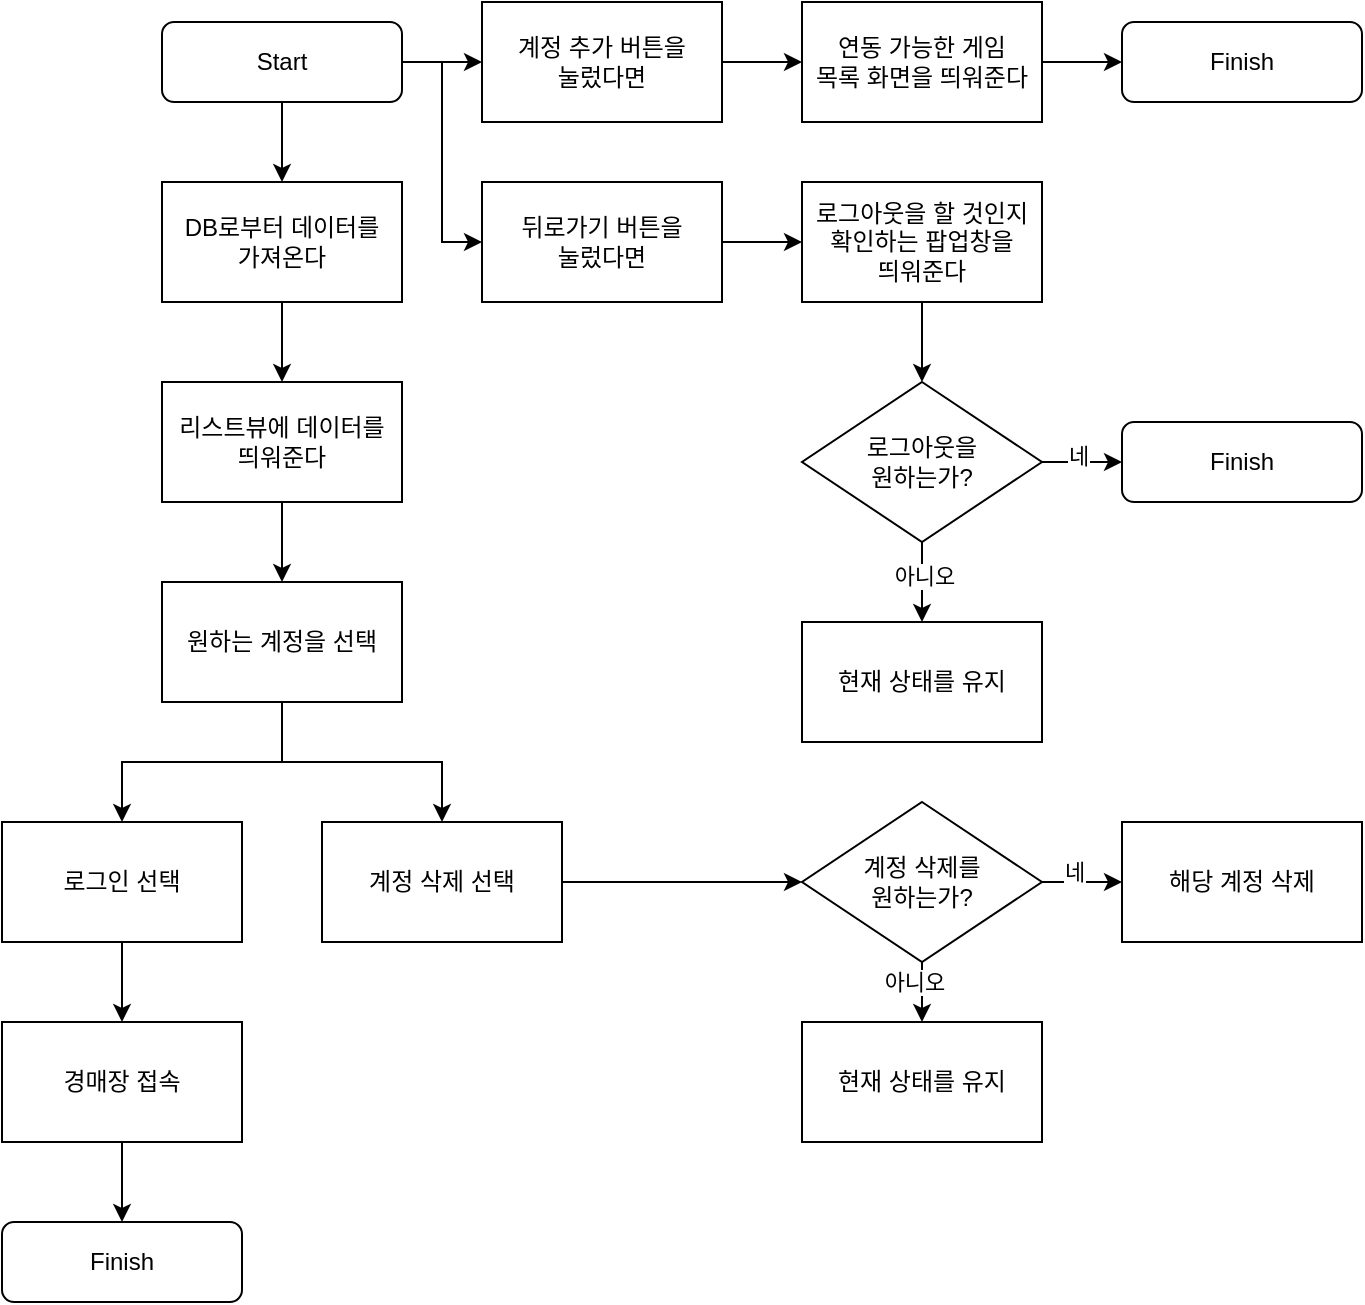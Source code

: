 <mxfile version="15.9.6" type="device"><diagram id="C5RBs43oDa-KdzZeNtuy" name="Page-1"><mxGraphModel dx="1013" dy="553" grid="1" gridSize="10" guides="1" tooltips="1" connect="1" arrows="1" fold="1" page="1" pageScale="1" pageWidth="827" pageHeight="1169" math="0" shadow="0"><root><mxCell id="WIyWlLk6GJQsqaUBKTNV-0"/><mxCell id="WIyWlLk6GJQsqaUBKTNV-1" parent="WIyWlLk6GJQsqaUBKTNV-0"/><mxCell id="8rNGY5NavF-lt8fSnP9C-3" value="" style="edgeStyle=orthogonalEdgeStyle;rounded=0;orthogonalLoop=1;jettySize=auto;html=1;" edge="1" parent="WIyWlLk6GJQsqaUBKTNV-1" source="WIyWlLk6GJQsqaUBKTNV-3" target="8rNGY5NavF-lt8fSnP9C-2"><mxGeometry relative="1" as="geometry"/></mxCell><mxCell id="8rNGY5NavF-lt8fSnP9C-60" style="edgeStyle=orthogonalEdgeStyle;rounded=0;orthogonalLoop=1;jettySize=auto;html=1;entryX=0;entryY=0.5;entryDx=0;entryDy=0;" edge="1" parent="WIyWlLk6GJQsqaUBKTNV-1" source="WIyWlLk6GJQsqaUBKTNV-3" target="8rNGY5NavF-lt8fSnP9C-59"><mxGeometry relative="1" as="geometry"/></mxCell><mxCell id="8rNGY5NavF-lt8fSnP9C-71" style="edgeStyle=orthogonalEdgeStyle;rounded=0;orthogonalLoop=1;jettySize=auto;html=1;entryX=0;entryY=0.5;entryDx=0;entryDy=0;" edge="1" parent="WIyWlLk6GJQsqaUBKTNV-1" source="WIyWlLk6GJQsqaUBKTNV-3" target="8rNGY5NavF-lt8fSnP9C-67"><mxGeometry relative="1" as="geometry"/></mxCell><mxCell id="WIyWlLk6GJQsqaUBKTNV-3" value="Start" style="rounded=1;whiteSpace=wrap;html=1;fontSize=12;glass=0;strokeWidth=1;shadow=0;" parent="WIyWlLk6GJQsqaUBKTNV-1" vertex="1"><mxGeometry x="160" y="80" width="120" height="40" as="geometry"/></mxCell><mxCell id="8rNGY5NavF-lt8fSnP9C-19" value="" style="edgeStyle=orthogonalEdgeStyle;rounded=0;orthogonalLoop=1;jettySize=auto;html=1;" edge="1" parent="WIyWlLk6GJQsqaUBKTNV-1" source="8rNGY5NavF-lt8fSnP9C-2" target="8rNGY5NavF-lt8fSnP9C-18"><mxGeometry relative="1" as="geometry"/></mxCell><mxCell id="8rNGY5NavF-lt8fSnP9C-2" value="DB로부터 데이터를&lt;br&gt;가져온다" style="rounded=0;whiteSpace=wrap;html=1;" vertex="1" parent="WIyWlLk6GJQsqaUBKTNV-1"><mxGeometry x="160" y="160" width="120" height="60" as="geometry"/></mxCell><mxCell id="8rNGY5NavF-lt8fSnP9C-86" value="" style="edgeStyle=orthogonalEdgeStyle;rounded=0;orthogonalLoop=1;jettySize=auto;html=1;" edge="1" parent="WIyWlLk6GJQsqaUBKTNV-1" source="8rNGY5NavF-lt8fSnP9C-18" target="8rNGY5NavF-lt8fSnP9C-85"><mxGeometry relative="1" as="geometry"/></mxCell><mxCell id="8rNGY5NavF-lt8fSnP9C-18" value="리스트뷰에 데이터를&lt;br&gt;띄워준다" style="whiteSpace=wrap;html=1;rounded=0;" vertex="1" parent="WIyWlLk6GJQsqaUBKTNV-1"><mxGeometry x="160" y="260" width="120" height="60" as="geometry"/></mxCell><mxCell id="8rNGY5NavF-lt8fSnP9C-62" value="" style="edgeStyle=orthogonalEdgeStyle;rounded=0;orthogonalLoop=1;jettySize=auto;html=1;" edge="1" parent="WIyWlLk6GJQsqaUBKTNV-1" source="8rNGY5NavF-lt8fSnP9C-59" target="8rNGY5NavF-lt8fSnP9C-61"><mxGeometry relative="1" as="geometry"/></mxCell><mxCell id="8rNGY5NavF-lt8fSnP9C-59" value="계정 추가 버튼을&lt;br&gt;눌렀다면" style="rounded=0;whiteSpace=wrap;html=1;" vertex="1" parent="WIyWlLk6GJQsqaUBKTNV-1"><mxGeometry x="320" y="70" width="120" height="60" as="geometry"/></mxCell><mxCell id="8rNGY5NavF-lt8fSnP9C-65" style="edgeStyle=orthogonalEdgeStyle;rounded=0;orthogonalLoop=1;jettySize=auto;html=1;" edge="1" parent="WIyWlLk6GJQsqaUBKTNV-1" source="8rNGY5NavF-lt8fSnP9C-61" target="8rNGY5NavF-lt8fSnP9C-63"><mxGeometry relative="1" as="geometry"/></mxCell><mxCell id="8rNGY5NavF-lt8fSnP9C-61" value="연동 가능한 게임&lt;br&gt;목록 화면을 띄워준다" style="whiteSpace=wrap;html=1;rounded=0;" vertex="1" parent="WIyWlLk6GJQsqaUBKTNV-1"><mxGeometry x="480" y="70" width="120" height="60" as="geometry"/></mxCell><mxCell id="8rNGY5NavF-lt8fSnP9C-63" value="Finish" style="rounded=1;whiteSpace=wrap;html=1;fontSize=12;glass=0;strokeWidth=1;shadow=0;" vertex="1" parent="WIyWlLk6GJQsqaUBKTNV-1"><mxGeometry x="640" y="80" width="120" height="40" as="geometry"/></mxCell><mxCell id="8rNGY5NavF-lt8fSnP9C-66" value="" style="edgeStyle=orthogonalEdgeStyle;rounded=0;orthogonalLoop=1;jettySize=auto;html=1;" edge="1" parent="WIyWlLk6GJQsqaUBKTNV-1" source="8rNGY5NavF-lt8fSnP9C-67" target="8rNGY5NavF-lt8fSnP9C-69"><mxGeometry relative="1" as="geometry"/></mxCell><mxCell id="8rNGY5NavF-lt8fSnP9C-67" value="뒤로가기 버튼을&lt;br&gt;눌렀다면" style="rounded=0;whiteSpace=wrap;html=1;" vertex="1" parent="WIyWlLk6GJQsqaUBKTNV-1"><mxGeometry x="320" y="160" width="120" height="60" as="geometry"/></mxCell><mxCell id="8rNGY5NavF-lt8fSnP9C-73" value="" style="edgeStyle=orthogonalEdgeStyle;rounded=0;orthogonalLoop=1;jettySize=auto;html=1;" edge="1" parent="WIyWlLk6GJQsqaUBKTNV-1" source="8rNGY5NavF-lt8fSnP9C-69" target="8rNGY5NavF-lt8fSnP9C-72"><mxGeometry relative="1" as="geometry"/></mxCell><mxCell id="8rNGY5NavF-lt8fSnP9C-69" value="로그아웃을 할 것인지&lt;br&gt;확인하는 팝업창을&lt;br&gt;띄워준다" style="whiteSpace=wrap;html=1;rounded=0;" vertex="1" parent="WIyWlLk6GJQsqaUBKTNV-1"><mxGeometry x="480" y="160" width="120" height="60" as="geometry"/></mxCell><mxCell id="8rNGY5NavF-lt8fSnP9C-80" style="edgeStyle=orthogonalEdgeStyle;rounded=0;orthogonalLoop=1;jettySize=auto;html=1;entryX=0;entryY=0.5;entryDx=0;entryDy=0;" edge="1" parent="WIyWlLk6GJQsqaUBKTNV-1" source="8rNGY5NavF-lt8fSnP9C-72" target="8rNGY5NavF-lt8fSnP9C-79"><mxGeometry relative="1" as="geometry"/></mxCell><mxCell id="8rNGY5NavF-lt8fSnP9C-81" value="네" style="edgeLabel;html=1;align=center;verticalAlign=middle;resizable=0;points=[];" vertex="1" connectable="0" parent="8rNGY5NavF-lt8fSnP9C-80"><mxGeometry x="-0.1" y="3" relative="1" as="geometry"><mxPoint as="offset"/></mxGeometry></mxCell><mxCell id="8rNGY5NavF-lt8fSnP9C-83" value="" style="edgeStyle=orthogonalEdgeStyle;rounded=0;orthogonalLoop=1;jettySize=auto;html=1;" edge="1" parent="WIyWlLk6GJQsqaUBKTNV-1" source="8rNGY5NavF-lt8fSnP9C-72" target="8rNGY5NavF-lt8fSnP9C-82"><mxGeometry relative="1" as="geometry"/></mxCell><mxCell id="8rNGY5NavF-lt8fSnP9C-84" value="아니오" style="edgeLabel;html=1;align=center;verticalAlign=middle;resizable=0;points=[];" vertex="1" connectable="0" parent="8rNGY5NavF-lt8fSnP9C-83"><mxGeometry x="-0.156" y="1" relative="1" as="geometry"><mxPoint as="offset"/></mxGeometry></mxCell><mxCell id="8rNGY5NavF-lt8fSnP9C-72" value="로그아웃을&lt;br&gt;원하는가?" style="rhombus;whiteSpace=wrap;html=1;rounded=0;" vertex="1" parent="WIyWlLk6GJQsqaUBKTNV-1"><mxGeometry x="480" y="260" width="120" height="80" as="geometry"/></mxCell><mxCell id="8rNGY5NavF-lt8fSnP9C-79" value="Finish" style="rounded=1;whiteSpace=wrap;html=1;fontSize=12;glass=0;strokeWidth=1;shadow=0;" vertex="1" parent="WIyWlLk6GJQsqaUBKTNV-1"><mxGeometry x="640" y="280" width="120" height="40" as="geometry"/></mxCell><mxCell id="8rNGY5NavF-lt8fSnP9C-82" value="현재 상태를 유지" style="whiteSpace=wrap;html=1;rounded=0;" vertex="1" parent="WIyWlLk6GJQsqaUBKTNV-1"><mxGeometry x="480" y="380" width="120" height="60" as="geometry"/></mxCell><mxCell id="8rNGY5NavF-lt8fSnP9C-92" value="" style="edgeStyle=orthogonalEdgeStyle;rounded=0;orthogonalLoop=1;jettySize=auto;html=1;" edge="1" parent="WIyWlLk6GJQsqaUBKTNV-1" source="8rNGY5NavF-lt8fSnP9C-85" target="8rNGY5NavF-lt8fSnP9C-91"><mxGeometry relative="1" as="geometry"/></mxCell><mxCell id="8rNGY5NavF-lt8fSnP9C-94" value="" style="edgeStyle=orthogonalEdgeStyle;rounded=0;orthogonalLoop=1;jettySize=auto;html=1;" edge="1" parent="WIyWlLk6GJQsqaUBKTNV-1" source="8rNGY5NavF-lt8fSnP9C-85" target="8rNGY5NavF-lt8fSnP9C-93"><mxGeometry relative="1" as="geometry"/></mxCell><mxCell id="8rNGY5NavF-lt8fSnP9C-85" value="원하는 계정을 선택" style="whiteSpace=wrap;html=1;rounded=0;" vertex="1" parent="WIyWlLk6GJQsqaUBKTNV-1"><mxGeometry x="160" y="360" width="120" height="60" as="geometry"/></mxCell><mxCell id="8rNGY5NavF-lt8fSnP9C-96" value="" style="edgeStyle=orthogonalEdgeStyle;rounded=0;orthogonalLoop=1;jettySize=auto;html=1;" edge="1" parent="WIyWlLk6GJQsqaUBKTNV-1" source="8rNGY5NavF-lt8fSnP9C-91" target="8rNGY5NavF-lt8fSnP9C-95"><mxGeometry relative="1" as="geometry"/></mxCell><mxCell id="8rNGY5NavF-lt8fSnP9C-91" value="로그인 선택" style="whiteSpace=wrap;html=1;rounded=0;" vertex="1" parent="WIyWlLk6GJQsqaUBKTNV-1"><mxGeometry x="80" y="480" width="120" height="60" as="geometry"/></mxCell><mxCell id="8rNGY5NavF-lt8fSnP9C-100" value="" style="edgeStyle=orthogonalEdgeStyle;rounded=0;orthogonalLoop=1;jettySize=auto;html=1;" edge="1" parent="WIyWlLk6GJQsqaUBKTNV-1" source="8rNGY5NavF-lt8fSnP9C-93" target="8rNGY5NavF-lt8fSnP9C-99"><mxGeometry relative="1" as="geometry"/></mxCell><mxCell id="8rNGY5NavF-lt8fSnP9C-93" value="계정 삭제 선택" style="whiteSpace=wrap;html=1;rounded=0;" vertex="1" parent="WIyWlLk6GJQsqaUBKTNV-1"><mxGeometry x="240" y="480" width="120" height="60" as="geometry"/></mxCell><mxCell id="8rNGY5NavF-lt8fSnP9C-98" style="edgeStyle=orthogonalEdgeStyle;rounded=0;orthogonalLoop=1;jettySize=auto;html=1;entryX=0.5;entryY=0;entryDx=0;entryDy=0;" edge="1" parent="WIyWlLk6GJQsqaUBKTNV-1" source="8rNGY5NavF-lt8fSnP9C-95" target="8rNGY5NavF-lt8fSnP9C-97"><mxGeometry relative="1" as="geometry"/></mxCell><mxCell id="8rNGY5NavF-lt8fSnP9C-95" value="경매장 접속" style="whiteSpace=wrap;html=1;rounded=0;" vertex="1" parent="WIyWlLk6GJQsqaUBKTNV-1"><mxGeometry x="80" y="580" width="120" height="60" as="geometry"/></mxCell><mxCell id="8rNGY5NavF-lt8fSnP9C-97" value="Finish" style="rounded=1;whiteSpace=wrap;html=1;fontSize=12;glass=0;strokeWidth=1;shadow=0;" vertex="1" parent="WIyWlLk6GJQsqaUBKTNV-1"><mxGeometry x="80" y="680" width="120" height="40" as="geometry"/></mxCell><mxCell id="8rNGY5NavF-lt8fSnP9C-102" value="" style="edgeStyle=orthogonalEdgeStyle;rounded=0;orthogonalLoop=1;jettySize=auto;html=1;" edge="1" parent="WIyWlLk6GJQsqaUBKTNV-1" source="8rNGY5NavF-lt8fSnP9C-99" target="8rNGY5NavF-lt8fSnP9C-101"><mxGeometry relative="1" as="geometry"/></mxCell><mxCell id="8rNGY5NavF-lt8fSnP9C-103" value="네" style="edgeLabel;html=1;align=center;verticalAlign=middle;resizable=0;points=[];" vertex="1" connectable="0" parent="8rNGY5NavF-lt8fSnP9C-102"><mxGeometry x="-0.2" y="5" relative="1" as="geometry"><mxPoint as="offset"/></mxGeometry></mxCell><mxCell id="8rNGY5NavF-lt8fSnP9C-105" value="" style="edgeStyle=orthogonalEdgeStyle;rounded=0;orthogonalLoop=1;jettySize=auto;html=1;" edge="1" parent="WIyWlLk6GJQsqaUBKTNV-1" source="8rNGY5NavF-lt8fSnP9C-99" target="8rNGY5NavF-lt8fSnP9C-104"><mxGeometry relative="1" as="geometry"/></mxCell><mxCell id="8rNGY5NavF-lt8fSnP9C-106" value="아니오" style="edgeLabel;html=1;align=center;verticalAlign=middle;resizable=0;points=[];" vertex="1" connectable="0" parent="8rNGY5NavF-lt8fSnP9C-105"><mxGeometry x="0.2" y="-4" relative="1" as="geometry"><mxPoint as="offset"/></mxGeometry></mxCell><mxCell id="8rNGY5NavF-lt8fSnP9C-99" value="계정 삭제를&lt;br&gt;원하는가?" style="rhombus;whiteSpace=wrap;html=1;rounded=0;" vertex="1" parent="WIyWlLk6GJQsqaUBKTNV-1"><mxGeometry x="480" y="470" width="120" height="80" as="geometry"/></mxCell><mxCell id="8rNGY5NavF-lt8fSnP9C-101" value="해당 계정 삭제" style="whiteSpace=wrap;html=1;rounded=0;" vertex="1" parent="WIyWlLk6GJQsqaUBKTNV-1"><mxGeometry x="640" y="480" width="120" height="60" as="geometry"/></mxCell><mxCell id="8rNGY5NavF-lt8fSnP9C-104" value="현재 상태를 유지" style="whiteSpace=wrap;html=1;rounded=0;" vertex="1" parent="WIyWlLk6GJQsqaUBKTNV-1"><mxGeometry x="480" y="580" width="120" height="60" as="geometry"/></mxCell></root></mxGraphModel></diagram></mxfile>